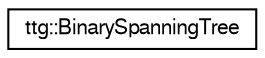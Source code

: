 digraph "Graphical Class Hierarchy"
{
 // LATEX_PDF_SIZE
  edge [fontname="FreeSans",fontsize="10",labelfontname="FreeSans",labelfontsize="10"];
  node [fontname="FreeSans",fontsize="10",shape=record];
  rankdir="LR";
  Node0 [label="ttg::BinarySpanningTree",height=0.2,width=0.4,color="black", fillcolor="white", style="filled",URL="$classttg_1_1_binary_spanning_tree.html",tooltip="a binary spanning tree of integers in the [0,size) interval"];
}

